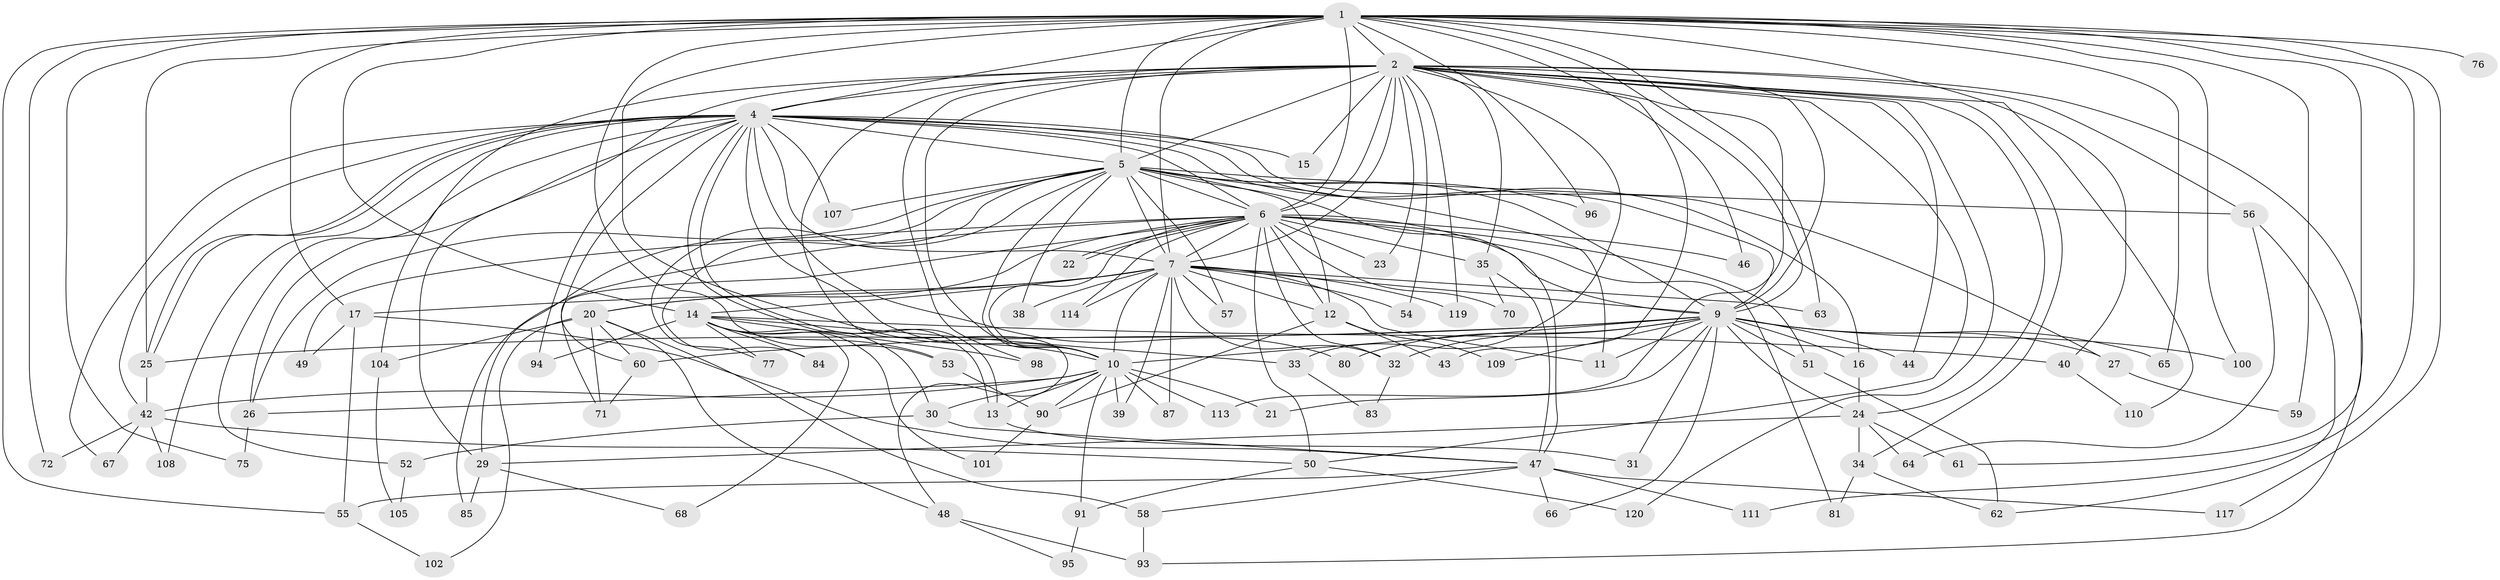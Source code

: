 // Generated by graph-tools (version 1.1) at 2025/51/02/27/25 19:51:52]
// undirected, 93 vertices, 216 edges
graph export_dot {
graph [start="1"]
  node [color=gray90,style=filled];
  1 [super="+3"];
  2 [super="+8"];
  4 [super="+106"];
  5 [super="+121"];
  6 [super="+79"];
  7 [super="+36"];
  9 [super="+97"];
  10 [super="+41"];
  11 [super="+28"];
  12 [super="+45"];
  13 [super="+112"];
  14 [super="+19"];
  15;
  16 [super="+89"];
  17 [super="+18"];
  20 [super="+88"];
  21;
  22;
  23;
  24 [super="+115"];
  25 [super="+37"];
  26 [super="+74"];
  27;
  29;
  30 [super="+78"];
  31;
  32 [super="+99"];
  33;
  34;
  35;
  38;
  39;
  40;
  42 [super="+86"];
  43;
  44;
  46;
  47 [super="+82"];
  48;
  49;
  50 [super="+116"];
  51;
  52;
  53;
  54;
  55 [super="+118"];
  56;
  57;
  58;
  59;
  60 [super="+69"];
  61;
  62 [super="+73"];
  63;
  64;
  65;
  66;
  67;
  68;
  70;
  71;
  72;
  75;
  76;
  77;
  80;
  81;
  83;
  84;
  85;
  87;
  90 [super="+92"];
  91;
  93 [super="+103"];
  94;
  95;
  96;
  98;
  100;
  101;
  102;
  104;
  105;
  107;
  108;
  109;
  110;
  111;
  113;
  114;
  117;
  119;
  120;
  1 -- 2 [weight=4];
  1 -- 4 [weight=2];
  1 -- 5 [weight=2];
  1 -- 6 [weight=2];
  1 -- 7 [weight=2];
  1 -- 9 [weight=2];
  1 -- 10 [weight=3];
  1 -- 17 [weight=2];
  1 -- 65;
  1 -- 72;
  1 -- 75;
  1 -- 96;
  1 -- 76;
  1 -- 14 [weight=2];
  1 -- 100;
  1 -- 40;
  1 -- 46;
  1 -- 111;
  1 -- 53;
  1 -- 117;
  1 -- 59;
  1 -- 61;
  1 -- 63;
  1 -- 25;
  1 -- 55;
  2 -- 4 [weight=2];
  2 -- 5 [weight=2];
  2 -- 6 [weight=2];
  2 -- 7 [weight=3];
  2 -- 9 [weight=2];
  2 -- 10 [weight=2];
  2 -- 15;
  2 -- 24;
  2 -- 29;
  2 -- 33;
  2 -- 34;
  2 -- 43;
  2 -- 44;
  2 -- 48;
  2 -- 56;
  2 -- 104;
  2 -- 119;
  2 -- 120;
  2 -- 23;
  2 -- 93;
  2 -- 98;
  2 -- 35;
  2 -- 110;
  2 -- 113;
  2 -- 54;
  2 -- 50;
  4 -- 5;
  4 -- 6;
  4 -- 7;
  4 -- 9;
  4 -- 10;
  4 -- 13;
  4 -- 13;
  4 -- 15;
  4 -- 16;
  4 -- 25;
  4 -- 25;
  4 -- 26 [weight=2];
  4 -- 27;
  4 -- 42;
  4 -- 52;
  4 -- 60;
  4 -- 67;
  4 -- 80;
  4 -- 94;
  4 -- 107;
  4 -- 108;
  5 -- 6;
  5 -- 7;
  5 -- 9;
  5 -- 10;
  5 -- 11;
  5 -- 38;
  5 -- 47;
  5 -- 56;
  5 -- 57;
  5 -- 77;
  5 -- 84;
  5 -- 96;
  5 -- 107;
  5 -- 26;
  5 -- 12;
  5 -- 29;
  6 -- 7;
  6 -- 9;
  6 -- 10;
  6 -- 12;
  6 -- 20;
  6 -- 22;
  6 -- 22;
  6 -- 23;
  6 -- 32;
  6 -- 35;
  6 -- 46;
  6 -- 49;
  6 -- 50;
  6 -- 51;
  6 -- 70;
  6 -- 81;
  6 -- 85;
  6 -- 114;
  6 -- 71;
  7 -- 9;
  7 -- 10;
  7 -- 11;
  7 -- 12;
  7 -- 14;
  7 -- 17;
  7 -- 20;
  7 -- 38;
  7 -- 39;
  7 -- 57;
  7 -- 63;
  7 -- 87;
  7 -- 114;
  7 -- 119;
  7 -- 54;
  7 -- 32;
  9 -- 10;
  9 -- 16;
  9 -- 21;
  9 -- 24 [weight=2];
  9 -- 27;
  9 -- 31;
  9 -- 32;
  9 -- 44;
  9 -- 51;
  9 -- 60 [weight=2];
  9 -- 65;
  9 -- 66;
  9 -- 80;
  9 -- 100;
  9 -- 109;
  9 -- 25;
  9 -- 11;
  10 -- 21;
  10 -- 26;
  10 -- 30;
  10 -- 39;
  10 -- 42;
  10 -- 90;
  10 -- 91;
  10 -- 113;
  10 -- 87;
  10 -- 13;
  12 -- 43;
  12 -- 109;
  12 -- 90;
  13 -- 31;
  14 -- 68;
  14 -- 94;
  14 -- 98;
  14 -- 101;
  14 -- 33;
  14 -- 40;
  14 -- 77;
  14 -- 84;
  14 -- 53;
  14 -- 30;
  16 -- 24;
  17 -- 49;
  17 -- 55;
  17 -- 47;
  20 -- 48;
  20 -- 58;
  20 -- 71;
  20 -- 102;
  20 -- 104;
  20 -- 60;
  24 -- 29;
  24 -- 34;
  24 -- 61;
  24 -- 64;
  25 -- 42;
  26 -- 75;
  27 -- 59;
  29 -- 68;
  29 -- 85;
  30 -- 52;
  30 -- 47;
  32 -- 83;
  33 -- 83;
  34 -- 62;
  34 -- 81;
  35 -- 47;
  35 -- 70;
  40 -- 110;
  42 -- 50;
  42 -- 67;
  42 -- 72;
  42 -- 108;
  47 -- 55;
  47 -- 58;
  47 -- 66;
  47 -- 117;
  47 -- 111;
  48 -- 93;
  48 -- 95;
  50 -- 91;
  50 -- 120;
  51 -- 62;
  52 -- 105;
  53 -- 90;
  55 -- 102;
  56 -- 64;
  56 -- 62;
  58 -- 93;
  60 -- 71;
  90 -- 101;
  91 -- 95;
  104 -- 105;
}
